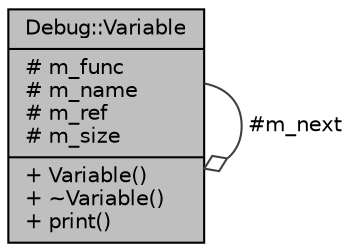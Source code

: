 digraph "Debug::Variable"
{
  edge [fontname="Helvetica",fontsize="10",labelfontname="Helvetica",labelfontsize="10"];
  node [fontname="Helvetica",fontsize="10",shape=record];
  Node1 [label="{Debug::Variable\n|# m_func\l# m_name\l# m_ref\l# m_size\l|+ Variable()\l+ ~Variable()\l+ print()\l}",height=0.2,width=0.4,color="black", fillcolor="grey75", style="filled", fontcolor="black"];
  Node1 -> Node1 [color="grey25",fontsize="10",style="solid",label=" #m_next" ,arrowhead="odiamond",fontname="Helvetica"];
}
